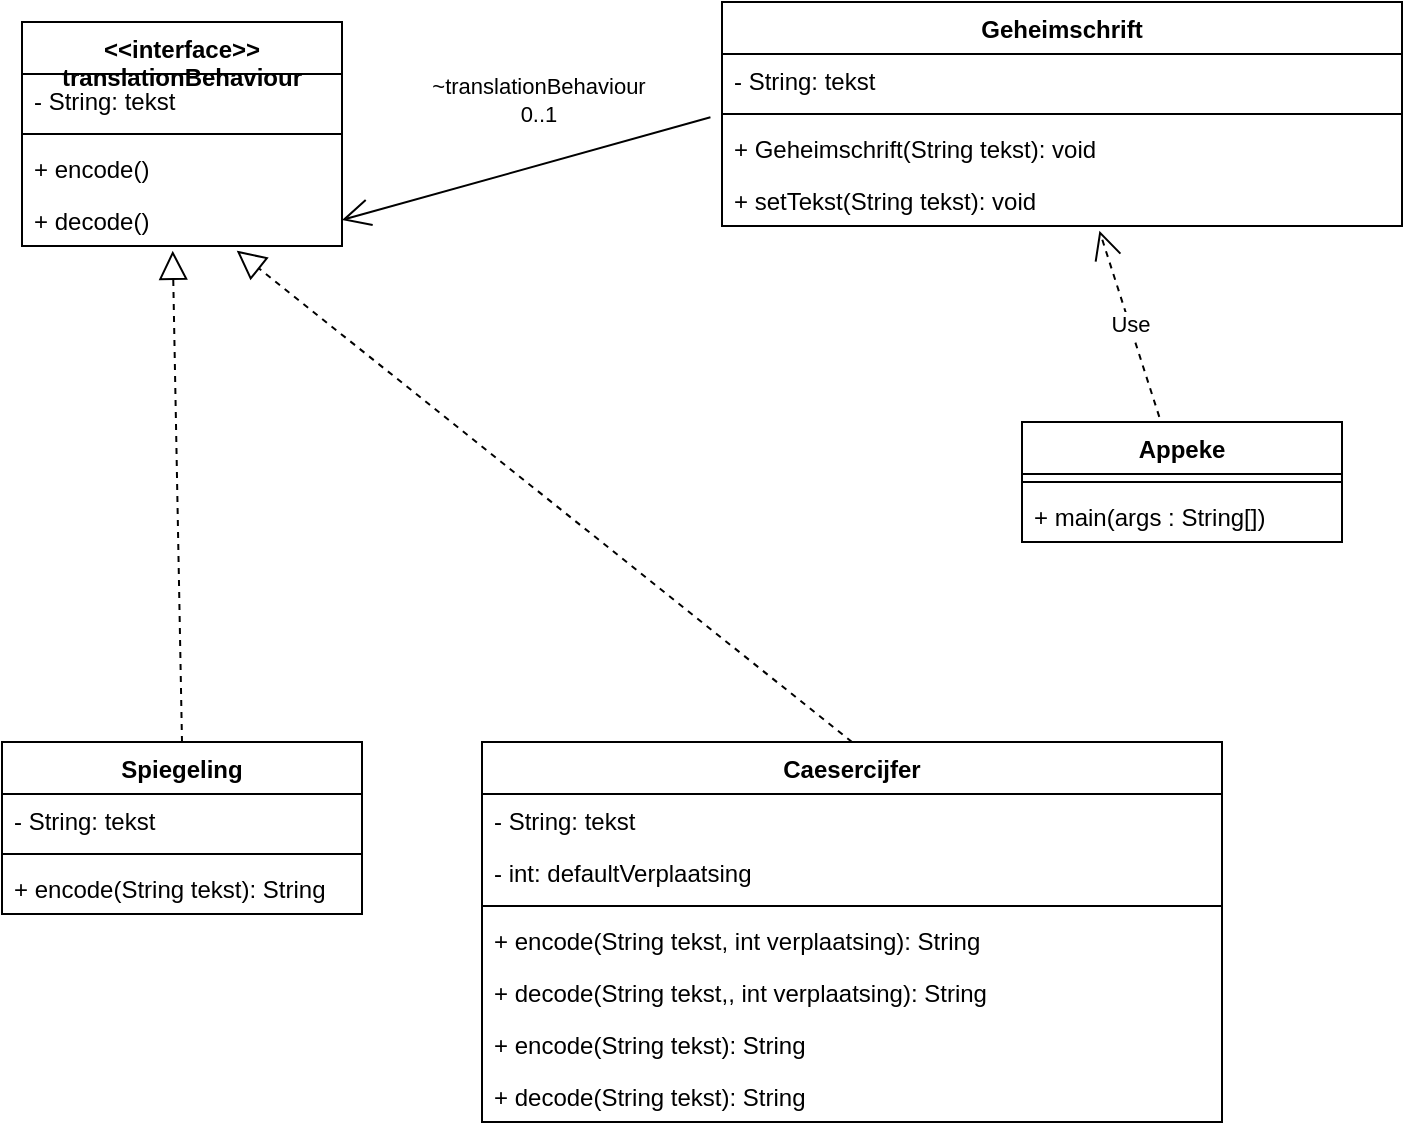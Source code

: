 <mxfile version="16.1.2" type="device"><diagram id="C5RBs43oDa-KdzZeNtuy" name="Page-1"><mxGraphModel dx="1022" dy="578" grid="1" gridSize="10" guides="1" tooltips="1" connect="1" arrows="1" fold="1" page="1" pageScale="1" pageWidth="827" pageHeight="1169" math="0" shadow="0"><root><mxCell id="WIyWlLk6GJQsqaUBKTNV-0"/><mxCell id="WIyWlLk6GJQsqaUBKTNV-1" parent="WIyWlLk6GJQsqaUBKTNV-0"/><mxCell id="uI5Dz4yQUKK0_gsY9vGo-4" value="Appeke" style="swimlane;fontStyle=1;align=center;verticalAlign=top;childLayout=stackLayout;horizontal=1;startSize=26;horizontalStack=0;resizeParent=1;resizeParentMax=0;resizeLast=0;collapsible=1;marginBottom=0;" vertex="1" parent="WIyWlLk6GJQsqaUBKTNV-1"><mxGeometry x="550" y="230" width="160" height="60" as="geometry"/></mxCell><mxCell id="uI5Dz4yQUKK0_gsY9vGo-6" value="" style="line;strokeWidth=1;fillColor=none;align=left;verticalAlign=middle;spacingTop=-1;spacingLeft=3;spacingRight=3;rotatable=0;labelPosition=right;points=[];portConstraint=eastwest;" vertex="1" parent="uI5Dz4yQUKK0_gsY9vGo-4"><mxGeometry y="26" width="160" height="8" as="geometry"/></mxCell><mxCell id="uI5Dz4yQUKK0_gsY9vGo-7" value="+ main(args : String[])" style="text;strokeColor=none;fillColor=none;align=left;verticalAlign=top;spacingLeft=4;spacingRight=4;overflow=hidden;rotatable=0;points=[[0,0.5],[1,0.5]];portConstraint=eastwest;" vertex="1" parent="uI5Dz4yQUKK0_gsY9vGo-4"><mxGeometry y="34" width="160" height="26" as="geometry"/></mxCell><mxCell id="uI5Dz4yQUKK0_gsY9vGo-8" value="Geheimschrift" style="swimlane;fontStyle=1;align=center;verticalAlign=top;childLayout=stackLayout;horizontal=1;startSize=26;horizontalStack=0;resizeParent=1;resizeParentMax=0;resizeLast=0;collapsible=1;marginBottom=0;" vertex="1" parent="WIyWlLk6GJQsqaUBKTNV-1"><mxGeometry x="400" y="20" width="340" height="112" as="geometry"/></mxCell><mxCell id="uI5Dz4yQUKK0_gsY9vGo-9" value="- String: tekst" style="text;strokeColor=none;fillColor=none;align=left;verticalAlign=top;spacingLeft=4;spacingRight=4;overflow=hidden;rotatable=0;points=[[0,0.5],[1,0.5]];portConstraint=eastwest;" vertex="1" parent="uI5Dz4yQUKK0_gsY9vGo-8"><mxGeometry y="26" width="340" height="26" as="geometry"/></mxCell><mxCell id="uI5Dz4yQUKK0_gsY9vGo-10" value="" style="line;strokeWidth=1;fillColor=none;align=left;verticalAlign=middle;spacingTop=-1;spacingLeft=3;spacingRight=3;rotatable=0;labelPosition=right;points=[];portConstraint=eastwest;" vertex="1" parent="uI5Dz4yQUKK0_gsY9vGo-8"><mxGeometry y="52" width="340" height="8" as="geometry"/></mxCell><mxCell id="uI5Dz4yQUKK0_gsY9vGo-11" value="+ Geheimschrift(String tekst): void" style="text;strokeColor=none;fillColor=none;align=left;verticalAlign=top;spacingLeft=4;spacingRight=4;overflow=hidden;rotatable=0;points=[[0,0.5],[1,0.5]];portConstraint=eastwest;" vertex="1" parent="uI5Dz4yQUKK0_gsY9vGo-8"><mxGeometry y="60" width="340" height="26" as="geometry"/></mxCell><mxCell id="uI5Dz4yQUKK0_gsY9vGo-14" value="+ setTekst(String tekst): void" style="text;strokeColor=none;fillColor=none;align=left;verticalAlign=top;spacingLeft=4;spacingRight=4;overflow=hidden;rotatable=0;points=[[0,0.5],[1,0.5]];portConstraint=eastwest;" vertex="1" parent="uI5Dz4yQUKK0_gsY9vGo-8"><mxGeometry y="86" width="340" height="26" as="geometry"/></mxCell><mxCell id="uI5Dz4yQUKK0_gsY9vGo-16" value="Caesercijfer" style="swimlane;fontStyle=1;align=center;verticalAlign=top;childLayout=stackLayout;horizontal=1;startSize=26;horizontalStack=0;resizeParent=1;resizeParentMax=0;resizeLast=0;collapsible=1;marginBottom=0;" vertex="1" parent="WIyWlLk6GJQsqaUBKTNV-1"><mxGeometry x="280" y="390" width="370" height="190" as="geometry"/></mxCell><mxCell id="uI5Dz4yQUKK0_gsY9vGo-17" value="- String: tekst" style="text;strokeColor=none;fillColor=none;align=left;verticalAlign=top;spacingLeft=4;spacingRight=4;overflow=hidden;rotatable=0;points=[[0,0.5],[1,0.5]];portConstraint=eastwest;" vertex="1" parent="uI5Dz4yQUKK0_gsY9vGo-16"><mxGeometry y="26" width="370" height="26" as="geometry"/></mxCell><mxCell id="uI5Dz4yQUKK0_gsY9vGo-39" value="- int: defaultVerplaatsing" style="text;strokeColor=none;fillColor=none;align=left;verticalAlign=top;spacingLeft=4;spacingRight=4;overflow=hidden;rotatable=0;points=[[0,0.5],[1,0.5]];portConstraint=eastwest;" vertex="1" parent="uI5Dz4yQUKK0_gsY9vGo-16"><mxGeometry y="52" width="370" height="26" as="geometry"/></mxCell><mxCell id="uI5Dz4yQUKK0_gsY9vGo-18" value="" style="line;strokeWidth=1;fillColor=none;align=left;verticalAlign=middle;spacingTop=-1;spacingLeft=3;spacingRight=3;rotatable=0;labelPosition=right;points=[];portConstraint=eastwest;" vertex="1" parent="uI5Dz4yQUKK0_gsY9vGo-16"><mxGeometry y="78" width="370" height="8" as="geometry"/></mxCell><mxCell id="uI5Dz4yQUKK0_gsY9vGo-19" value="+ encode(String tekst, int verplaatsing): String" style="text;strokeColor=none;fillColor=none;align=left;verticalAlign=top;spacingLeft=4;spacingRight=4;overflow=hidden;rotatable=0;points=[[0,0.5],[1,0.5]];portConstraint=eastwest;" vertex="1" parent="uI5Dz4yQUKK0_gsY9vGo-16"><mxGeometry y="86" width="370" height="26" as="geometry"/></mxCell><mxCell id="uI5Dz4yQUKK0_gsY9vGo-31" value="+ decode(String tekst,, int verplaatsing): String" style="text;strokeColor=none;fillColor=none;align=left;verticalAlign=top;spacingLeft=4;spacingRight=4;overflow=hidden;rotatable=0;points=[[0,0.5],[1,0.5]];portConstraint=eastwest;" vertex="1" parent="uI5Dz4yQUKK0_gsY9vGo-16"><mxGeometry y="112" width="370" height="26" as="geometry"/></mxCell><mxCell id="uI5Dz4yQUKK0_gsY9vGo-37" value="+ encode(String tekst): String" style="text;strokeColor=none;fillColor=none;align=left;verticalAlign=top;spacingLeft=4;spacingRight=4;overflow=hidden;rotatable=0;points=[[0,0.5],[1,0.5]];portConstraint=eastwest;" vertex="1" parent="uI5Dz4yQUKK0_gsY9vGo-16"><mxGeometry y="138" width="370" height="26" as="geometry"/></mxCell><mxCell id="uI5Dz4yQUKK0_gsY9vGo-38" value="+ decode(String tekst): String" style="text;strokeColor=none;fillColor=none;align=left;verticalAlign=top;spacingLeft=4;spacingRight=4;overflow=hidden;rotatable=0;points=[[0,0.5],[1,0.5]];portConstraint=eastwest;" vertex="1" parent="uI5Dz4yQUKK0_gsY9vGo-16"><mxGeometry y="164" width="370" height="26" as="geometry"/></mxCell><mxCell id="uI5Dz4yQUKK0_gsY9vGo-24" value="&lt;&lt;interface&gt;&gt;&#10;translationBehaviour" style="swimlane;fontStyle=1;align=center;verticalAlign=top;childLayout=stackLayout;horizontal=1;startSize=26;horizontalStack=0;resizeParent=1;resizeParentMax=0;resizeLast=0;collapsible=1;marginBottom=0;" vertex="1" parent="WIyWlLk6GJQsqaUBKTNV-1"><mxGeometry x="50" y="30" width="160" height="112" as="geometry"/></mxCell><mxCell id="uI5Dz4yQUKK0_gsY9vGo-25" value="- String: tekst" style="text;strokeColor=none;fillColor=none;align=left;verticalAlign=top;spacingLeft=4;spacingRight=4;overflow=hidden;rotatable=0;points=[[0,0.5],[1,0.5]];portConstraint=eastwest;" vertex="1" parent="uI5Dz4yQUKK0_gsY9vGo-24"><mxGeometry y="26" width="160" height="26" as="geometry"/></mxCell><mxCell id="uI5Dz4yQUKK0_gsY9vGo-26" value="" style="line;strokeWidth=1;fillColor=none;align=left;verticalAlign=middle;spacingTop=-1;spacingLeft=3;spacingRight=3;rotatable=0;labelPosition=right;points=[];portConstraint=eastwest;" vertex="1" parent="uI5Dz4yQUKK0_gsY9vGo-24"><mxGeometry y="52" width="160" height="8" as="geometry"/></mxCell><mxCell id="uI5Dz4yQUKK0_gsY9vGo-27" value="+ encode()" style="text;strokeColor=none;fillColor=none;align=left;verticalAlign=top;spacingLeft=4;spacingRight=4;overflow=hidden;rotatable=0;points=[[0,0.5],[1,0.5]];portConstraint=eastwest;" vertex="1" parent="uI5Dz4yQUKK0_gsY9vGo-24"><mxGeometry y="60" width="160" height="26" as="geometry"/></mxCell><mxCell id="uI5Dz4yQUKK0_gsY9vGo-28" value="+ decode()" style="text;strokeColor=none;fillColor=none;align=left;verticalAlign=top;spacingLeft=4;spacingRight=4;overflow=hidden;rotatable=0;points=[[0,0.5],[1,0.5]];portConstraint=eastwest;" vertex="1" parent="uI5Dz4yQUKK0_gsY9vGo-24"><mxGeometry y="86" width="160" height="26" as="geometry"/></mxCell><mxCell id="uI5Dz4yQUKK0_gsY9vGo-32" value="Spiegeling" style="swimlane;fontStyle=1;align=center;verticalAlign=top;childLayout=stackLayout;horizontal=1;startSize=26;horizontalStack=0;resizeParent=1;resizeParentMax=0;resizeLast=0;collapsible=1;marginBottom=0;" vertex="1" parent="WIyWlLk6GJQsqaUBKTNV-1"><mxGeometry x="40" y="390" width="180" height="86" as="geometry"/></mxCell><mxCell id="uI5Dz4yQUKK0_gsY9vGo-33" value="- String: tekst" style="text;strokeColor=none;fillColor=none;align=left;verticalAlign=top;spacingLeft=4;spacingRight=4;overflow=hidden;rotatable=0;points=[[0,0.5],[1,0.5]];portConstraint=eastwest;" vertex="1" parent="uI5Dz4yQUKK0_gsY9vGo-32"><mxGeometry y="26" width="180" height="26" as="geometry"/></mxCell><mxCell id="uI5Dz4yQUKK0_gsY9vGo-34" value="" style="line;strokeWidth=1;fillColor=none;align=left;verticalAlign=middle;spacingTop=-1;spacingLeft=3;spacingRight=3;rotatable=0;labelPosition=right;points=[];portConstraint=eastwest;" vertex="1" parent="uI5Dz4yQUKK0_gsY9vGo-32"><mxGeometry y="52" width="180" height="8" as="geometry"/></mxCell><mxCell id="uI5Dz4yQUKK0_gsY9vGo-35" value="+ encode(String tekst): String" style="text;strokeColor=none;fillColor=none;align=left;verticalAlign=top;spacingLeft=4;spacingRight=4;overflow=hidden;rotatable=0;points=[[0,0.5],[1,0.5]];portConstraint=eastwest;" vertex="1" parent="uI5Dz4yQUKK0_gsY9vGo-32"><mxGeometry y="60" width="180" height="26" as="geometry"/></mxCell><mxCell id="uI5Dz4yQUKK0_gsY9vGo-40" value="" style="endArrow=block;dashed=1;endFill=0;endSize=12;html=1;rounded=0;exitX=0.5;exitY=0;exitDx=0;exitDy=0;entryX=0.471;entryY=1.09;entryDx=0;entryDy=0;entryPerimeter=0;" edge="1" parent="WIyWlLk6GJQsqaUBKTNV-1" source="uI5Dz4yQUKK0_gsY9vGo-32" target="uI5Dz4yQUKK0_gsY9vGo-28"><mxGeometry width="160" relative="1" as="geometry"><mxPoint x="330" y="300" as="sourcePoint"/><mxPoint x="125.36" y="170.99" as="targetPoint"/></mxGeometry></mxCell><mxCell id="uI5Dz4yQUKK0_gsY9vGo-41" value="" style="endArrow=block;dashed=1;endFill=0;endSize=12;html=1;rounded=0;exitX=0.5;exitY=0;exitDx=0;exitDy=0;entryX=0.671;entryY=1.09;entryDx=0;entryDy=0;entryPerimeter=0;" edge="1" parent="WIyWlLk6GJQsqaUBKTNV-1" source="uI5Dz4yQUKK0_gsY9vGo-16" target="uI5Dz4yQUKK0_gsY9vGo-28"><mxGeometry width="160" relative="1" as="geometry"><mxPoint x="330" y="300" as="sourcePoint"/><mxPoint x="154" y="170.99" as="targetPoint"/></mxGeometry></mxCell><mxCell id="uI5Dz4yQUKK0_gsY9vGo-42" value="" style="endArrow=open;endFill=1;endSize=12;html=1;rounded=0;exitX=-0.017;exitY=-0.09;exitDx=0;exitDy=0;exitPerimeter=0;entryX=1;entryY=0.5;entryDx=0;entryDy=0;" edge="1" parent="WIyWlLk6GJQsqaUBKTNV-1" source="uI5Dz4yQUKK0_gsY9vGo-11" target="uI5Dz4yQUKK0_gsY9vGo-28"><mxGeometry width="160" relative="1" as="geometry"><mxPoint x="330" y="300" as="sourcePoint"/><mxPoint x="490" y="300" as="targetPoint"/></mxGeometry></mxCell><mxCell id="uI5Dz4yQUKK0_gsY9vGo-43" value="~translationBehaviour&lt;br&gt;0..1" style="edgeLabel;html=1;align=center;verticalAlign=middle;resizable=0;points=[];" vertex="1" connectable="0" parent="uI5Dz4yQUKK0_gsY9vGo-42"><mxGeometry x="0.165" y="-3" relative="1" as="geometry"><mxPoint x="22" y="-36" as="offset"/></mxGeometry></mxCell><mxCell id="uI5Dz4yQUKK0_gsY9vGo-44" value="Use" style="endArrow=open;endSize=12;dashed=1;html=1;rounded=0;entryX=0.555;entryY=1.09;entryDx=0;entryDy=0;entryPerimeter=0;exitX=0.429;exitY=-0.043;exitDx=0;exitDy=0;exitPerimeter=0;" edge="1" parent="WIyWlLk6GJQsqaUBKTNV-1" source="uI5Dz4yQUKK0_gsY9vGo-4" target="uI5Dz4yQUKK0_gsY9vGo-14"><mxGeometry width="160" relative="1" as="geometry"><mxPoint x="330" y="290" as="sourcePoint"/><mxPoint x="595.5" y="162.342" as="targetPoint"/></mxGeometry></mxCell></root></mxGraphModel></diagram></mxfile>